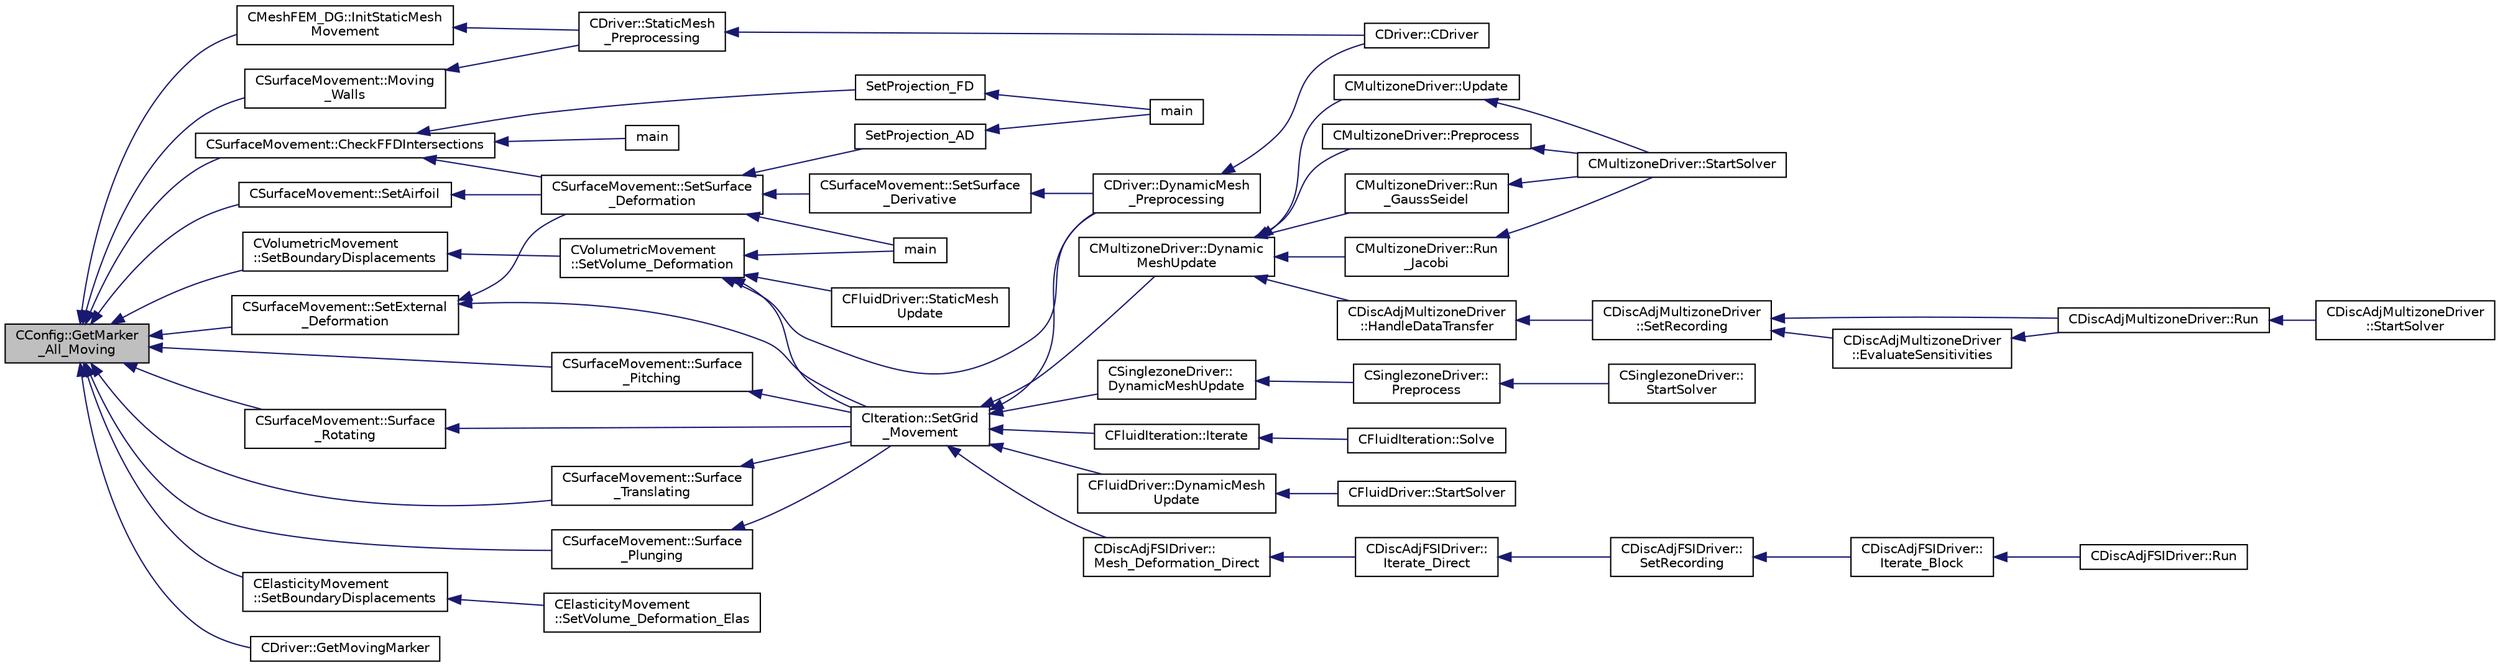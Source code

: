digraph "CConfig::GetMarker_All_Moving"
{
  edge [fontname="Helvetica",fontsize="10",labelfontname="Helvetica",labelfontsize="10"];
  node [fontname="Helvetica",fontsize="10",shape=record];
  rankdir="LR";
  Node6681 [label="CConfig::GetMarker\l_All_Moving",height=0.2,width=0.4,color="black", fillcolor="grey75", style="filled", fontcolor="black"];
  Node6681 -> Node6682 [dir="back",color="midnightblue",fontsize="10",style="solid",fontname="Helvetica"];
  Node6682 [label="CMeshFEM_DG::InitStaticMesh\lMovement",height=0.2,width=0.4,color="black", fillcolor="white", style="filled",URL="$class_c_mesh_f_e_m___d_g.html#a8ccc33690aa6200687aee614357ab97d",tooltip="Function to compute the grid velocities for static problems. "];
  Node6682 -> Node6683 [dir="back",color="midnightblue",fontsize="10",style="solid",fontname="Helvetica"];
  Node6683 [label="CDriver::StaticMesh\l_Preprocessing",height=0.2,width=0.4,color="black", fillcolor="white", style="filled",URL="$class_c_driver.html#ac4ac2e6f55c3956cfa44e07e03509112",tooltip="Initiate value for static mesh movement such as the gridVel for the ROTATING frame. "];
  Node6683 -> Node6684 [dir="back",color="midnightblue",fontsize="10",style="solid",fontname="Helvetica"];
  Node6684 [label="CDriver::CDriver",height=0.2,width=0.4,color="black", fillcolor="white", style="filled",URL="$class_c_driver.html#a3fca4a013a6efa9bbb38fe78a86b5f3d",tooltip="Constructor of the class. "];
  Node6681 -> Node6685 [dir="back",color="midnightblue",fontsize="10",style="solid",fontname="Helvetica"];
  Node6685 [label="CVolumetricMovement\l::SetBoundaryDisplacements",height=0.2,width=0.4,color="black", fillcolor="white", style="filled",URL="$class_c_volumetric_movement.html#a3555067b3e76a3d6fed5d78a21a776ea",tooltip="Check the boundary vertex that are going to be moved. "];
  Node6685 -> Node6686 [dir="back",color="midnightblue",fontsize="10",style="solid",fontname="Helvetica"];
  Node6686 [label="CVolumetricMovement\l::SetVolume_Deformation",height=0.2,width=0.4,color="black", fillcolor="white", style="filled",URL="$class_c_volumetric_movement.html#a9120967db0448fb16cb3ddf14ce6b533",tooltip="Grid deformation using the spring analogy method. "];
  Node6686 -> Node6687 [dir="back",color="midnightblue",fontsize="10",style="solid",fontname="Helvetica"];
  Node6687 [label="CDriver::DynamicMesh\l_Preprocessing",height=0.2,width=0.4,color="black", fillcolor="white", style="filled",URL="$class_c_driver.html#af585d91d9c08dbddcc2b3e67dd5f5af9",tooltip="GridMovement_Preprocessing. "];
  Node6687 -> Node6684 [dir="back",color="midnightblue",fontsize="10",style="solid",fontname="Helvetica"];
  Node6686 -> Node6688 [dir="back",color="midnightblue",fontsize="10",style="solid",fontname="Helvetica"];
  Node6688 [label="CIteration::SetGrid\l_Movement",height=0.2,width=0.4,color="black", fillcolor="white", style="filled",URL="$class_c_iteration.html#a7b36785762f6b0c214569b185b858b6c",tooltip="Updates the positions and grid velocities for dynamic meshes between physical time steps..."];
  Node6688 -> Node6687 [dir="back",color="midnightblue",fontsize="10",style="solid",fontname="Helvetica"];
  Node6688 -> Node6689 [dir="back",color="midnightblue",fontsize="10",style="solid",fontname="Helvetica"];
  Node6689 [label="CFluidDriver::DynamicMesh\lUpdate",height=0.2,width=0.4,color="black", fillcolor="white", style="filled",URL="$class_c_fluid_driver.html#a4eee67049f34a1875a42afa470e9f828",tooltip="Perform a dynamic mesh deformation, included grid velocity computation and the update of the multigri..."];
  Node6689 -> Node6690 [dir="back",color="midnightblue",fontsize="10",style="solid",fontname="Helvetica"];
  Node6690 [label="CFluidDriver::StartSolver",height=0.2,width=0.4,color="black", fillcolor="white", style="filled",URL="$class_c_fluid_driver.html#a1c122d5a4b5f562f69a84aef2b8bd6d5",tooltip="Launch the computation for all zones and all physics. "];
  Node6688 -> Node6691 [dir="back",color="midnightblue",fontsize="10",style="solid",fontname="Helvetica"];
  Node6691 [label="CDiscAdjFSIDriver::\lMesh_Deformation_Direct",height=0.2,width=0.4,color="black", fillcolor="white", style="filled",URL="$class_c_disc_adj_f_s_i_driver.html#ad683500d6b3773af342165b1b18f5c59",tooltip="Run a direct mesh deformation. "];
  Node6691 -> Node6692 [dir="back",color="midnightblue",fontsize="10",style="solid",fontname="Helvetica"];
  Node6692 [label="CDiscAdjFSIDriver::\lIterate_Direct",height=0.2,width=0.4,color="black", fillcolor="white", style="filled",URL="$class_c_disc_adj_f_s_i_driver.html#acd9e7f14d860522e48ba2b6db34efd49",tooltip="Iterate the direct solver for recording. "];
  Node6692 -> Node6693 [dir="back",color="midnightblue",fontsize="10",style="solid",fontname="Helvetica"];
  Node6693 [label="CDiscAdjFSIDriver::\lSetRecording",height=0.2,width=0.4,color="black", fillcolor="white", style="filled",URL="$class_c_disc_adj_f_s_i_driver.html#ab07394a77802e469a321ccd1b10cb988",tooltip="Set the recording for a Discrete Adjoint iteration for the FSI problem. "];
  Node6693 -> Node6694 [dir="back",color="midnightblue",fontsize="10",style="solid",fontname="Helvetica"];
  Node6694 [label="CDiscAdjFSIDriver::\lIterate_Block",height=0.2,width=0.4,color="black", fillcolor="white", style="filled",URL="$class_c_disc_adj_f_s_i_driver.html#a84949f139fa795b7d34d6ff77e82eb5c",tooltip="Iterate a certain block for adjoint FSI - may be the whole set of variables or independent and subite..."];
  Node6694 -> Node6695 [dir="back",color="midnightblue",fontsize="10",style="solid",fontname="Helvetica"];
  Node6695 [label="CDiscAdjFSIDriver::Run",height=0.2,width=0.4,color="black", fillcolor="white", style="filled",URL="$class_c_disc_adj_f_s_i_driver.html#a2e965d6e9c4dcfc296077cae225cab21",tooltip="Run a Discrete Adjoint iteration for the FSI problem. "];
  Node6688 -> Node6696 [dir="back",color="midnightblue",fontsize="10",style="solid",fontname="Helvetica"];
  Node6696 [label="CMultizoneDriver::Dynamic\lMeshUpdate",height=0.2,width=0.4,color="black", fillcolor="white", style="filled",URL="$class_c_multizone_driver.html#ad28a95a48e9750237a5e2b1bf2c4aac9",tooltip="Perform a dynamic mesh deformation, included grid velocity computation and the update of the multigri..."];
  Node6696 -> Node6697 [dir="back",color="midnightblue",fontsize="10",style="solid",fontname="Helvetica"];
  Node6697 [label="CDiscAdjMultizoneDriver\l::HandleDataTransfer",height=0.2,width=0.4,color="black", fillcolor="white", style="filled",URL="$class_c_disc_adj_multizone_driver.html#ab33de05a7a1f77dcf60014a4a35dd4f1",tooltip="Transfer data between zones and update grids when required. "];
  Node6697 -> Node6698 [dir="back",color="midnightblue",fontsize="10",style="solid",fontname="Helvetica"];
  Node6698 [label="CDiscAdjMultizoneDriver\l::SetRecording",height=0.2,width=0.4,color="black", fillcolor="white", style="filled",URL="$class_c_disc_adj_multizone_driver.html#a441f8669a04147aacab7df463e1dd021",tooltip="Record one iteration of the primal problem within each zone. "];
  Node6698 -> Node6699 [dir="back",color="midnightblue",fontsize="10",style="solid",fontname="Helvetica"];
  Node6699 [label="CDiscAdjMultizoneDriver::Run",height=0.2,width=0.4,color="black", fillcolor="white", style="filled",URL="$class_c_disc_adj_multizone_driver.html#af996aecdb6d20aa4fc81c9b67295abf5",tooltip="[Overload] Run an discrete adjoint update of all solvers within multiple zones. "];
  Node6699 -> Node6700 [dir="back",color="midnightblue",fontsize="10",style="solid",fontname="Helvetica"];
  Node6700 [label="CDiscAdjMultizoneDriver\l::StartSolver",height=0.2,width=0.4,color="black", fillcolor="white", style="filled",URL="$class_c_disc_adj_multizone_driver.html#a75de0a1a482ceeed4301a384f1515092",tooltip="[Overload] Launch the computation for discrete adjoint multizone problems. "];
  Node6698 -> Node6701 [dir="back",color="midnightblue",fontsize="10",style="solid",fontname="Helvetica"];
  Node6701 [label="CDiscAdjMultizoneDriver\l::EvaluateSensitivities",height=0.2,width=0.4,color="black", fillcolor="white", style="filled",URL="$class_c_disc_adj_multizone_driver.html#ac2789097629674cfb7d4de64954024df",tooltip="Evaluate sensitivites for the current adjoint solution and output files. "];
  Node6701 -> Node6699 [dir="back",color="midnightblue",fontsize="10",style="solid",fontname="Helvetica"];
  Node6696 -> Node6702 [dir="back",color="midnightblue",fontsize="10",style="solid",fontname="Helvetica"];
  Node6702 [label="CMultizoneDriver::Preprocess",height=0.2,width=0.4,color="black", fillcolor="white", style="filled",URL="$class_c_multizone_driver.html#a29c97f0dff69501feb7d5f8fe2670088",tooltip="Preprocess the multizone iteration. "];
  Node6702 -> Node6703 [dir="back",color="midnightblue",fontsize="10",style="solid",fontname="Helvetica"];
  Node6703 [label="CMultizoneDriver::StartSolver",height=0.2,width=0.4,color="black", fillcolor="white", style="filled",URL="$class_c_multizone_driver.html#a03cfc000c383ef0d86d34e1c6aef5ff3",tooltip="[Overload] Launch the computation for multizone problems. "];
  Node6696 -> Node6704 [dir="back",color="midnightblue",fontsize="10",style="solid",fontname="Helvetica"];
  Node6704 [label="CMultizoneDriver::Run\l_GaussSeidel",height=0.2,width=0.4,color="black", fillcolor="white", style="filled",URL="$class_c_multizone_driver.html#a8036223cdbe0c0d4552f17f6bad9189b",tooltip="Run a Block Gauss-Seidel iteration in all physical zones. "];
  Node6704 -> Node6703 [dir="back",color="midnightblue",fontsize="10",style="solid",fontname="Helvetica"];
  Node6696 -> Node6705 [dir="back",color="midnightblue",fontsize="10",style="solid",fontname="Helvetica"];
  Node6705 [label="CMultizoneDriver::Run\l_Jacobi",height=0.2,width=0.4,color="black", fillcolor="white", style="filled",URL="$class_c_multizone_driver.html#a1bf2824daac5a10e8fb7387676eee338",tooltip="Run a Block-Jacobi iteration in all physical zones. "];
  Node6705 -> Node6703 [dir="back",color="midnightblue",fontsize="10",style="solid",fontname="Helvetica"];
  Node6696 -> Node6706 [dir="back",color="midnightblue",fontsize="10",style="solid",fontname="Helvetica"];
  Node6706 [label="CMultizoneDriver::Update",height=0.2,width=0.4,color="black", fillcolor="white", style="filled",URL="$class_c_multizone_driver.html#ac5d960382730c14b035965906cf02cb6",tooltip="Update the dual-time solution within multiple zones. "];
  Node6706 -> Node6703 [dir="back",color="midnightblue",fontsize="10",style="solid",fontname="Helvetica"];
  Node6688 -> Node6707 [dir="back",color="midnightblue",fontsize="10",style="solid",fontname="Helvetica"];
  Node6707 [label="CSinglezoneDriver::\lDynamicMeshUpdate",height=0.2,width=0.4,color="black", fillcolor="white", style="filled",URL="$class_c_singlezone_driver.html#a8cf4c7786b495d459818b656a7f6a357",tooltip="Perform a dynamic mesh deformation, included grid velocity computation and the update of the multigri..."];
  Node6707 -> Node6708 [dir="back",color="midnightblue",fontsize="10",style="solid",fontname="Helvetica"];
  Node6708 [label="CSinglezoneDriver::\lPreprocess",height=0.2,width=0.4,color="black", fillcolor="white", style="filled",URL="$class_c_singlezone_driver.html#adc6587c2d0cd656a4fbdebaf611fbbc8",tooltip="Preprocess the single-zone iteration. "];
  Node6708 -> Node6709 [dir="back",color="midnightblue",fontsize="10",style="solid",fontname="Helvetica"];
  Node6709 [label="CSinglezoneDriver::\lStartSolver",height=0.2,width=0.4,color="black", fillcolor="white", style="filled",URL="$class_c_singlezone_driver.html#a6eb4215f7ee740a6d5edb798110ce44a",tooltip="[Overload] Launch the computation for single-zone problems. "];
  Node6688 -> Node6710 [dir="back",color="midnightblue",fontsize="10",style="solid",fontname="Helvetica"];
  Node6710 [label="CFluidIteration::Iterate",height=0.2,width=0.4,color="black", fillcolor="white", style="filled",URL="$class_c_fluid_iteration.html#ab1379b4cba3d8c893395123fb6030986",tooltip="Perform a single iteration of the fluid system. "];
  Node6710 -> Node6711 [dir="back",color="midnightblue",fontsize="10",style="solid",fontname="Helvetica"];
  Node6711 [label="CFluidIteration::Solve",height=0.2,width=0.4,color="black", fillcolor="white", style="filled",URL="$class_c_fluid_iteration.html#ae22cd342c9c9d2ea5ac3f5103394ff80",tooltip="Iterate the fluid system for a number of Inner_Iter iterations. "];
  Node6686 -> Node6712 [dir="back",color="midnightblue",fontsize="10",style="solid",fontname="Helvetica"];
  Node6712 [label="CFluidDriver::StaticMesh\lUpdate",height=0.2,width=0.4,color="black", fillcolor="white", style="filled",URL="$class_c_fluid_driver.html#a6771333285f189b2f979478dee64d897",tooltip="Perform a static mesh deformation, without considering grid velocity (multiple zone). "];
  Node6686 -> Node6713 [dir="back",color="midnightblue",fontsize="10",style="solid",fontname="Helvetica"];
  Node6713 [label="main",height=0.2,width=0.4,color="black", fillcolor="white", style="filled",URL="$_s_u2___d_e_f_8cpp.html#a0ddf1224851353fc92bfbff6f499fa97"];
  Node6681 -> Node6714 [dir="back",color="midnightblue",fontsize="10",style="solid",fontname="Helvetica"];
  Node6714 [label="CSurfaceMovement::CheckFFDIntersections",height=0.2,width=0.4,color="black", fillcolor="white", style="filled",URL="$class_c_surface_movement.html#a55d4d6d2c26f414b4c21e915062684f4",tooltip="Check the intersections of the FFD with the surface. "];
  Node6714 -> Node6715 [dir="back",color="midnightblue",fontsize="10",style="solid",fontname="Helvetica"];
  Node6715 [label="CSurfaceMovement::SetSurface\l_Deformation",height=0.2,width=0.4,color="black", fillcolor="white", style="filled",URL="$class_c_surface_movement.html#a23bec9fbe1bcd7f6117100de93381ac3",tooltip="Set the surface/boundary deformation. "];
  Node6715 -> Node6716 [dir="back",color="midnightblue",fontsize="10",style="solid",fontname="Helvetica"];
  Node6716 [label="CSurfaceMovement::SetSurface\l_Derivative",height=0.2,width=0.4,color="black", fillcolor="white", style="filled",URL="$class_c_surface_movement.html#af6aac73d04565bf6e9b81305b66e97e7",tooltip="Set derivatives of the surface/boundary deformation. "];
  Node6716 -> Node6687 [dir="back",color="midnightblue",fontsize="10",style="solid",fontname="Helvetica"];
  Node6715 -> Node6713 [dir="back",color="midnightblue",fontsize="10",style="solid",fontname="Helvetica"];
  Node6715 -> Node6717 [dir="back",color="midnightblue",fontsize="10",style="solid",fontname="Helvetica"];
  Node6717 [label="SetProjection_AD",height=0.2,width=0.4,color="black", fillcolor="white", style="filled",URL="$_s_u2___d_o_t_8cpp.html#a3fceed882e8eb3d6796c8e8396af7d87",tooltip="Projection of the surface sensitivity using algorithmic differentiation (AD). "];
  Node6717 -> Node6718 [dir="back",color="midnightblue",fontsize="10",style="solid",fontname="Helvetica"];
  Node6718 [label="main",height=0.2,width=0.4,color="black", fillcolor="white", style="filled",URL="$_s_u2___d_o_t_8cpp.html#a0ddf1224851353fc92bfbff6f499fa97"];
  Node6714 -> Node6719 [dir="back",color="midnightblue",fontsize="10",style="solid",fontname="Helvetica"];
  Node6719 [label="SetProjection_FD",height=0.2,width=0.4,color="black", fillcolor="white", style="filled",URL="$_s_u2___d_o_t_8cpp.html#a5c5163a755085e03f1dfa23aeb7e21f2",tooltip="Projection of the surface sensitivity using finite differences (FD). "];
  Node6719 -> Node6718 [dir="back",color="midnightblue",fontsize="10",style="solid",fontname="Helvetica"];
  Node6714 -> Node6720 [dir="back",color="midnightblue",fontsize="10",style="solid",fontname="Helvetica"];
  Node6720 [label="main",height=0.2,width=0.4,color="black", fillcolor="white", style="filled",URL="$_s_u2___g_e_o_8cpp.html#a0ddf1224851353fc92bfbff6f499fa97"];
  Node6681 -> Node6721 [dir="back",color="midnightblue",fontsize="10",style="solid",fontname="Helvetica"];
  Node6721 [label="CSurfaceMovement::Moving\l_Walls",height=0.2,width=0.4,color="black", fillcolor="white", style="filled",URL="$class_c_surface_movement.html#a0e7916b44ba0f93ff3affe52a2abe930",tooltip="Set the translational/rotational velocity for a moving wall. "];
  Node6721 -> Node6683 [dir="back",color="midnightblue",fontsize="10",style="solid",fontname="Helvetica"];
  Node6681 -> Node6722 [dir="back",color="midnightblue",fontsize="10",style="solid",fontname="Helvetica"];
  Node6722 [label="CSurfaceMovement::Surface\l_Translating",height=0.2,width=0.4,color="black", fillcolor="white", style="filled",URL="$class_c_surface_movement.html#aaa5e3a14a55a7d1fe4c00b8cd195497f",tooltip="Computes the displacement of a translating surface for a dynamic mesh simulation. ..."];
  Node6722 -> Node6688 [dir="back",color="midnightblue",fontsize="10",style="solid",fontname="Helvetica"];
  Node6681 -> Node6723 [dir="back",color="midnightblue",fontsize="10",style="solid",fontname="Helvetica"];
  Node6723 [label="CSurfaceMovement::Surface\l_Plunging",height=0.2,width=0.4,color="black", fillcolor="white", style="filled",URL="$class_c_surface_movement.html#a46b4020fed71fc432c22eef4c1a3a9bb",tooltip="Computes the displacement of a plunging surface for a dynamic mesh simulation. "];
  Node6723 -> Node6688 [dir="back",color="midnightblue",fontsize="10",style="solid",fontname="Helvetica"];
  Node6681 -> Node6724 [dir="back",color="midnightblue",fontsize="10",style="solid",fontname="Helvetica"];
  Node6724 [label="CSurfaceMovement::Surface\l_Pitching",height=0.2,width=0.4,color="black", fillcolor="white", style="filled",URL="$class_c_surface_movement.html#adc08e64ff18721a8f95486d6e7f11229",tooltip="Computes the displacement of a pitching surface for a dynamic mesh simulation. "];
  Node6724 -> Node6688 [dir="back",color="midnightblue",fontsize="10",style="solid",fontname="Helvetica"];
  Node6681 -> Node6725 [dir="back",color="midnightblue",fontsize="10",style="solid",fontname="Helvetica"];
  Node6725 [label="CSurfaceMovement::Surface\l_Rotating",height=0.2,width=0.4,color="black", fillcolor="white", style="filled",URL="$class_c_surface_movement.html#afe7ab1e988862c31e5ab53ef51b63149",tooltip="Computes the displacement of a rotating surface for a dynamic mesh simulation. "];
  Node6725 -> Node6688 [dir="back",color="midnightblue",fontsize="10",style="solid",fontname="Helvetica"];
  Node6681 -> Node6726 [dir="back",color="midnightblue",fontsize="10",style="solid",fontname="Helvetica"];
  Node6726 [label="CSurfaceMovement::SetExternal\l_Deformation",height=0.2,width=0.4,color="black", fillcolor="white", style="filled",URL="$class_c_surface_movement.html#a575ff545fe6de6e84fb8fed8e1615edb",tooltip="Set any surface deformationsbased on an input file. "];
  Node6726 -> Node6715 [dir="back",color="midnightblue",fontsize="10",style="solid",fontname="Helvetica"];
  Node6726 -> Node6688 [dir="back",color="midnightblue",fontsize="10",style="solid",fontname="Helvetica"];
  Node6681 -> Node6727 [dir="back",color="midnightblue",fontsize="10",style="solid",fontname="Helvetica"];
  Node6727 [label="CSurfaceMovement::SetAirfoil",height=0.2,width=0.4,color="black", fillcolor="white", style="filled",URL="$class_c_surface_movement.html#ab3e74df0fa9be4637a38b7391b6a0278",tooltip="Set a obstacle in a channel. "];
  Node6727 -> Node6715 [dir="back",color="midnightblue",fontsize="10",style="solid",fontname="Helvetica"];
  Node6681 -> Node6728 [dir="back",color="midnightblue",fontsize="10",style="solid",fontname="Helvetica"];
  Node6728 [label="CElasticityMovement\l::SetBoundaryDisplacements",height=0.2,width=0.4,color="black", fillcolor="white", style="filled",URL="$class_c_elasticity_movement.html#a3029292283da23e9af447e4dfc8c8717",tooltip="Check the boundary vertex that are going to be moved. "];
  Node6728 -> Node6729 [dir="back",color="midnightblue",fontsize="10",style="solid",fontname="Helvetica"];
  Node6729 [label="CElasticityMovement\l::SetVolume_Deformation_Elas",height=0.2,width=0.4,color="black", fillcolor="white", style="filled",URL="$class_c_elasticity_movement.html#a214b75ab52f6238cf321ec5834289b8e",tooltip="Grid deformation using the linear elasticity equations. "];
  Node6681 -> Node6730 [dir="back",color="midnightblue",fontsize="10",style="solid",fontname="Helvetica"];
  Node6730 [label="CDriver::GetMovingMarker",height=0.2,width=0.4,color="black", fillcolor="white", style="filled",URL="$class_c_driver.html#a758089cca1114fe836186bf124685b52",tooltip="Get the moving marker identifier. "];
}
